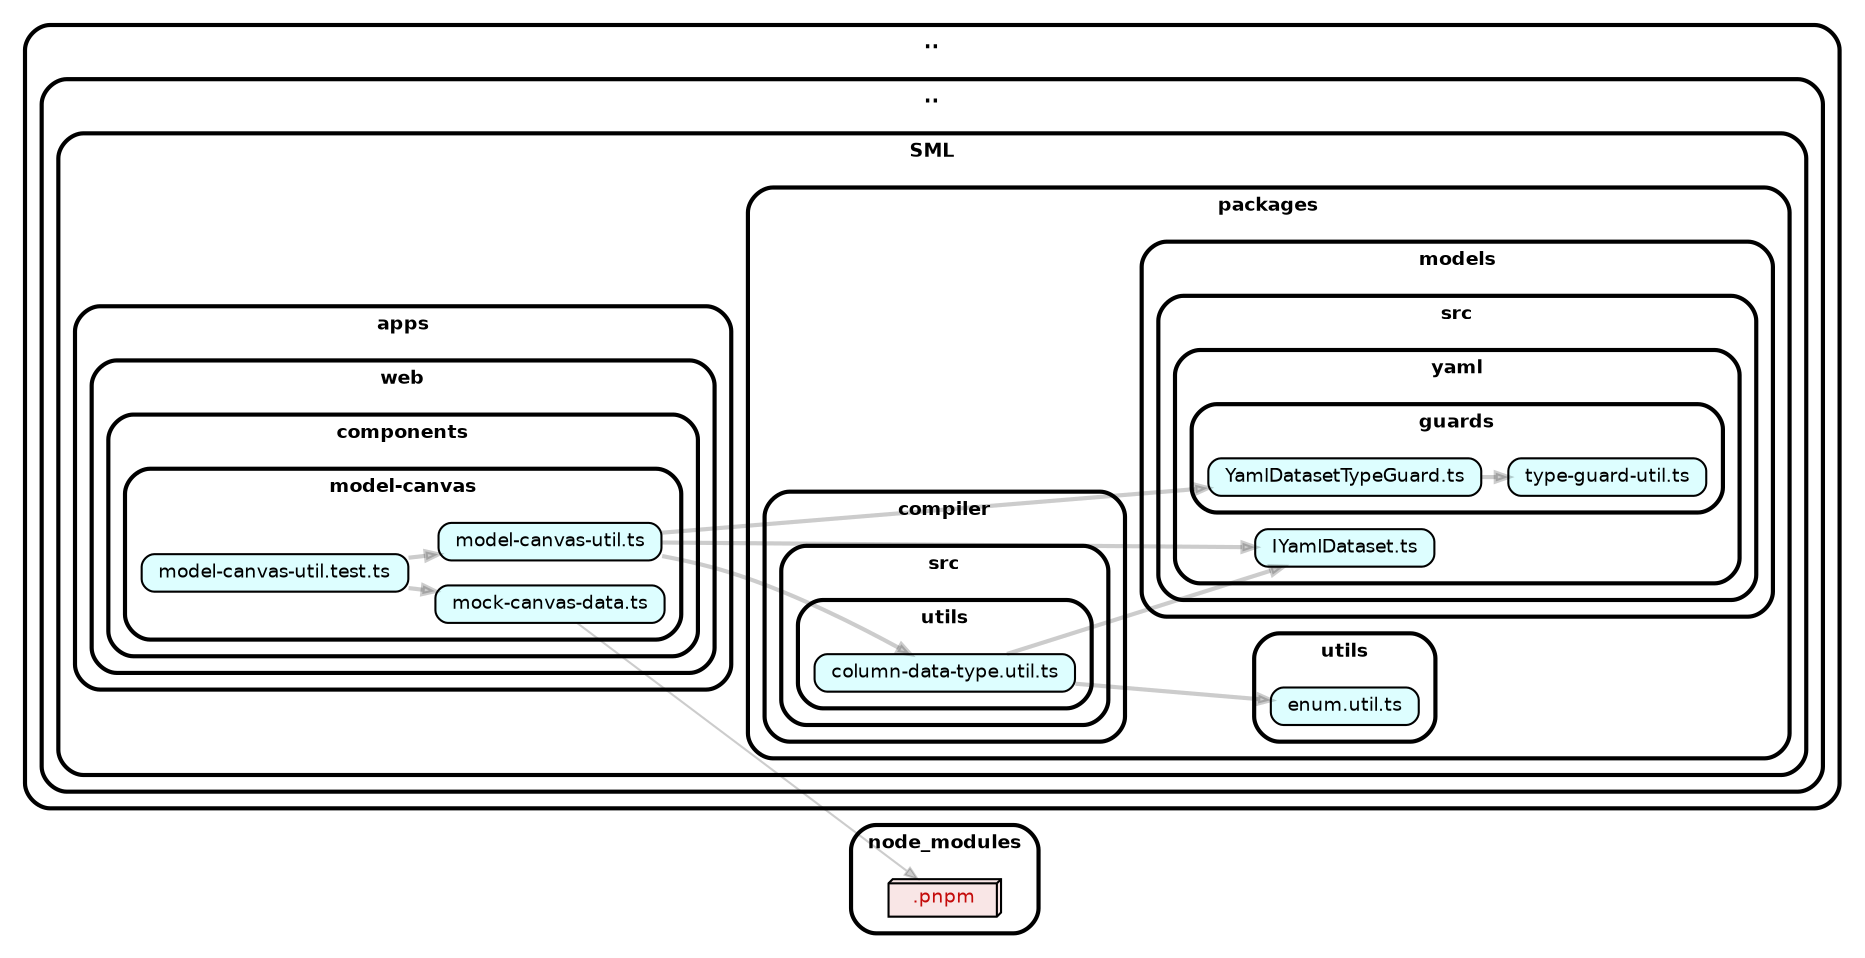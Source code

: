 strict digraph "dependency-cruiser output"{
    rankdir="LR" splines="true" overlap="false" nodesep="0.16" ranksep="0.18" fontname="Helvetica-bold" fontsize="9" style="rounded,bold,filled" fillcolor="#ffffff" compound="true"
    node [shape="box" style="rounded, filled" height="0.2" color="black" fillcolor="#ffffcc" fontcolor="black" fontname="Helvetica" fontsize="9"]
    edge [arrowhead="normal" arrowsize="0.6" penwidth="2.0" color="#00000033" fontname="Helvetica" fontsize="9"]

    subgraph "cluster_.." {label=".." subgraph "cluster_../.." {label=".." subgraph "cluster_../../SML" {label="SML" subgraph "cluster_../../SML/apps" {label="apps" subgraph "cluster_../../SML/apps/web" {label="web" subgraph "cluster_../../SML/apps/web/components" {label="components" subgraph "cluster_../../SML/apps/web/components/model-canvas" {label="model-canvas" "../../SML/apps/web/components/model-canvas/mock-canvas-data.ts" [label=<mock-canvas-data.ts> tooltip="mock-canvas-data.ts" URL="../../SML/apps/web/components/model-canvas/mock-canvas-data.ts" fillcolor="#ddfeff"] } } } } } } }
    "../../SML/apps/web/components/model-canvas/mock-canvas-data.ts" -> "node_modules/.pnpm" [penwidth="1.0"]
    subgraph "cluster_.." {label=".." subgraph "cluster_../.." {label=".." subgraph "cluster_../../SML" {label="SML" subgraph "cluster_../../SML/apps" {label="apps" subgraph "cluster_../../SML/apps/web" {label="web" subgraph "cluster_../../SML/apps/web/components" {label="components" subgraph "cluster_../../SML/apps/web/components/model-canvas" {label="model-canvas" "../../SML/apps/web/components/model-canvas/model-canvas-util.test.ts" [label=<model-canvas-util.test.ts> tooltip="model-canvas-util.test.ts" URL="../../SML/apps/web/components/model-canvas/model-canvas-util.test.ts" fillcolor="#ddfeff"] } } } } } } }
    "../../SML/apps/web/components/model-canvas/model-canvas-util.test.ts" -> "../../SML/apps/web/components/model-canvas/mock-canvas-data.ts"
    "../../SML/apps/web/components/model-canvas/model-canvas-util.test.ts" -> "../../SML/apps/web/components/model-canvas/model-canvas-util.ts"
    subgraph "cluster_.." {label=".." subgraph "cluster_../.." {label=".." subgraph "cluster_../../SML" {label="SML" subgraph "cluster_../../SML/apps" {label="apps" subgraph "cluster_../../SML/apps/web" {label="web" subgraph "cluster_../../SML/apps/web/components" {label="components" subgraph "cluster_../../SML/apps/web/components/model-canvas" {label="model-canvas" "../../SML/apps/web/components/model-canvas/model-canvas-util.ts" [label=<model-canvas-util.ts> tooltip="model-canvas-util.ts" URL="../../SML/apps/web/components/model-canvas/model-canvas-util.ts" fillcolor="#ddfeff"] } } } } } } }
    "../../SML/apps/web/components/model-canvas/model-canvas-util.ts" -> "../../SML/packages/compiler/src/utils/column-data-type.util.ts"
    "../../SML/apps/web/components/model-canvas/model-canvas-util.ts" -> "../../SML/packages/models/src/yaml/guards/YamlDatasetTypeGuard.ts"
    "../../SML/apps/web/components/model-canvas/model-canvas-util.ts" -> "../../SML/packages/models/src/yaml/IYamlDataset.ts"
    subgraph "cluster_.." {label=".." subgraph "cluster_../.." {label=".." subgraph "cluster_../../SML" {label="SML" subgraph "cluster_../../SML/packages" {label="packages" subgraph "cluster_../../SML/packages/compiler" {label="compiler" subgraph "cluster_../../SML/packages/compiler/src" {label="src" subgraph "cluster_../../SML/packages/compiler/src/utils" {label="utils" "../../SML/packages/compiler/src/utils/column-data-type.util.ts" [label=<column-data-type.util.ts> tooltip="column-data-type.util.ts" URL="../../SML/packages/compiler/src/utils/column-data-type.util.ts" fillcolor="#ddfeff"] } } } } } } }
    "../../SML/packages/compiler/src/utils/column-data-type.util.ts" -> "../../SML/packages/models/src/yaml/IYamlDataset.ts"
    "../../SML/packages/compiler/src/utils/column-data-type.util.ts" -> "../../SML/packages/utils/enum.util.ts"
    subgraph "cluster_.." {label=".." subgraph "cluster_../.." {label=".." subgraph "cluster_../../SML" {label="SML" subgraph "cluster_../../SML/packages" {label="packages" subgraph "cluster_../../SML/packages/models" {label="models" subgraph "cluster_../../SML/packages/models/src" {label="src" subgraph "cluster_../../SML/packages/models/src/yaml" {label="yaml" "../../SML/packages/models/src/yaml/IYamlDataset.ts" [label=<IYamlDataset.ts> tooltip="IYamlDataset.ts" URL="../../SML/packages/models/src/yaml/IYamlDataset.ts" fillcolor="#ddfeff"] } } } } } } }
    subgraph "cluster_.." {label=".." subgraph "cluster_../.." {label=".." subgraph "cluster_../../SML" {label="SML" subgraph "cluster_../../SML/packages" {label="packages" subgraph "cluster_../../SML/packages/models" {label="models" subgraph "cluster_../../SML/packages/models/src" {label="src" subgraph "cluster_../../SML/packages/models/src/yaml" {label="yaml" subgraph "cluster_../../SML/packages/models/src/yaml/guards" {label="guards" "../../SML/packages/models/src/yaml/guards/YamlDatasetTypeGuard.ts" [label=<YamlDatasetTypeGuard.ts> tooltip="YamlDatasetTypeGuard.ts" URL="../../SML/packages/models/src/yaml/guards/YamlDatasetTypeGuard.ts" fillcolor="#ddfeff"] } } } } } } } }
    "../../SML/packages/models/src/yaml/guards/YamlDatasetTypeGuard.ts" -> "../../SML/packages/models/src/yaml/guards/type-guard-util.ts"
    subgraph "cluster_.." {label=".." subgraph "cluster_../.." {label=".." subgraph "cluster_../../SML" {label="SML" subgraph "cluster_../../SML/packages" {label="packages" subgraph "cluster_../../SML/packages/models" {label="models" subgraph "cluster_../../SML/packages/models/src" {label="src" subgraph "cluster_../../SML/packages/models/src/yaml" {label="yaml" subgraph "cluster_../../SML/packages/models/src/yaml/guards" {label="guards" "../../SML/packages/models/src/yaml/guards/type-guard-util.ts" [label=<type-guard-util.ts> tooltip="type-guard-util.ts" URL="../../SML/packages/models/src/yaml/guards/type-guard-util.ts" fillcolor="#ddfeff"] } } } } } } } }
    subgraph "cluster_.." {label=".." subgraph "cluster_../.." {label=".." subgraph "cluster_../../SML" {label="SML" subgraph "cluster_../../SML/packages" {label="packages" subgraph "cluster_../../SML/packages/utils" {label="utils" "../../SML/packages/utils/enum.util.ts" [label=<enum.util.ts> tooltip="enum.util.ts" URL="../../SML/packages/utils/enum.util.ts" fillcolor="#ddfeff"] } } } } }
    subgraph "cluster_node_modules" {label="node_modules" "node_modules/.pnpm" [label=<.pnpm> tooltip=".pnpm" URL="https://www.npmjs.com/package/.pnpm" shape="box3d" fillcolor="#c40b0a1a" fontcolor="#c40b0a"] }
}
